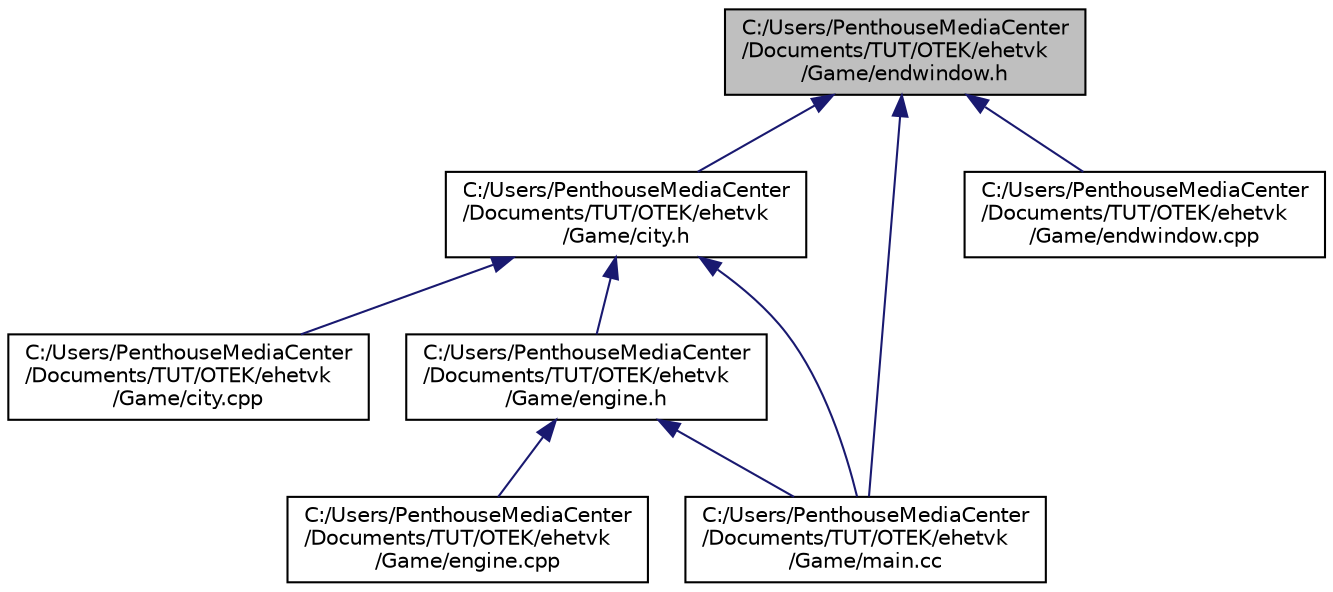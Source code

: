 digraph "C:/Users/PenthouseMediaCenter/Documents/TUT/OTEK/ehetvk/Game/endwindow.h"
{
 // LATEX_PDF_SIZE
  edge [fontname="Helvetica",fontsize="10",labelfontname="Helvetica",labelfontsize="10"];
  node [fontname="Helvetica",fontsize="10",shape=record];
  Node1 [label="C:/Users/PenthouseMediaCenter\l/Documents/TUT/OTEK/ehetvk\l/Game/endwindow.h",height=0.2,width=0.4,color="black", fillcolor="grey75", style="filled", fontcolor="black",tooltip=" "];
  Node1 -> Node2 [dir="back",color="midnightblue",fontsize="10",style="solid",fontname="Helvetica"];
  Node2 [label="C:/Users/PenthouseMediaCenter\l/Documents/TUT/OTEK/ehetvk\l/Game/city.h",height=0.2,width=0.4,color="black", fillcolor="white", style="filled",URL="$city_8h.html",tooltip=" "];
  Node2 -> Node3 [dir="back",color="midnightblue",fontsize="10",style="solid",fontname="Helvetica"];
  Node3 [label="C:/Users/PenthouseMediaCenter\l/Documents/TUT/OTEK/ehetvk\l/Game/city.cpp",height=0.2,width=0.4,color="black", fillcolor="white", style="filled",URL="$city_8cpp.html",tooltip=" "];
  Node2 -> Node4 [dir="back",color="midnightblue",fontsize="10",style="solid",fontname="Helvetica"];
  Node4 [label="C:/Users/PenthouseMediaCenter\l/Documents/TUT/OTEK/ehetvk\l/Game/engine.h",height=0.2,width=0.4,color="black", fillcolor="white", style="filled",URL="$engine_8h.html",tooltip=" "];
  Node4 -> Node5 [dir="back",color="midnightblue",fontsize="10",style="solid",fontname="Helvetica"];
  Node5 [label="C:/Users/PenthouseMediaCenter\l/Documents/TUT/OTEK/ehetvk\l/Game/engine.cpp",height=0.2,width=0.4,color="black", fillcolor="white", style="filled",URL="$engine_8cpp.html",tooltip=" "];
  Node4 -> Node6 [dir="back",color="midnightblue",fontsize="10",style="solid",fontname="Helvetica"];
  Node6 [label="C:/Users/PenthouseMediaCenter\l/Documents/TUT/OTEK/ehetvk\l/Game/main.cc",height=0.2,width=0.4,color="black", fillcolor="white", style="filled",URL="$main_8cc.html",tooltip=" "];
  Node2 -> Node6 [dir="back",color="midnightblue",fontsize="10",style="solid",fontname="Helvetica"];
  Node1 -> Node7 [dir="back",color="midnightblue",fontsize="10",style="solid",fontname="Helvetica"];
  Node7 [label="C:/Users/PenthouseMediaCenter\l/Documents/TUT/OTEK/ehetvk\l/Game/endwindow.cpp",height=0.2,width=0.4,color="black", fillcolor="white", style="filled",URL="$endwindow_8cpp.html",tooltip=" "];
  Node1 -> Node6 [dir="back",color="midnightblue",fontsize="10",style="solid",fontname="Helvetica"];
}
